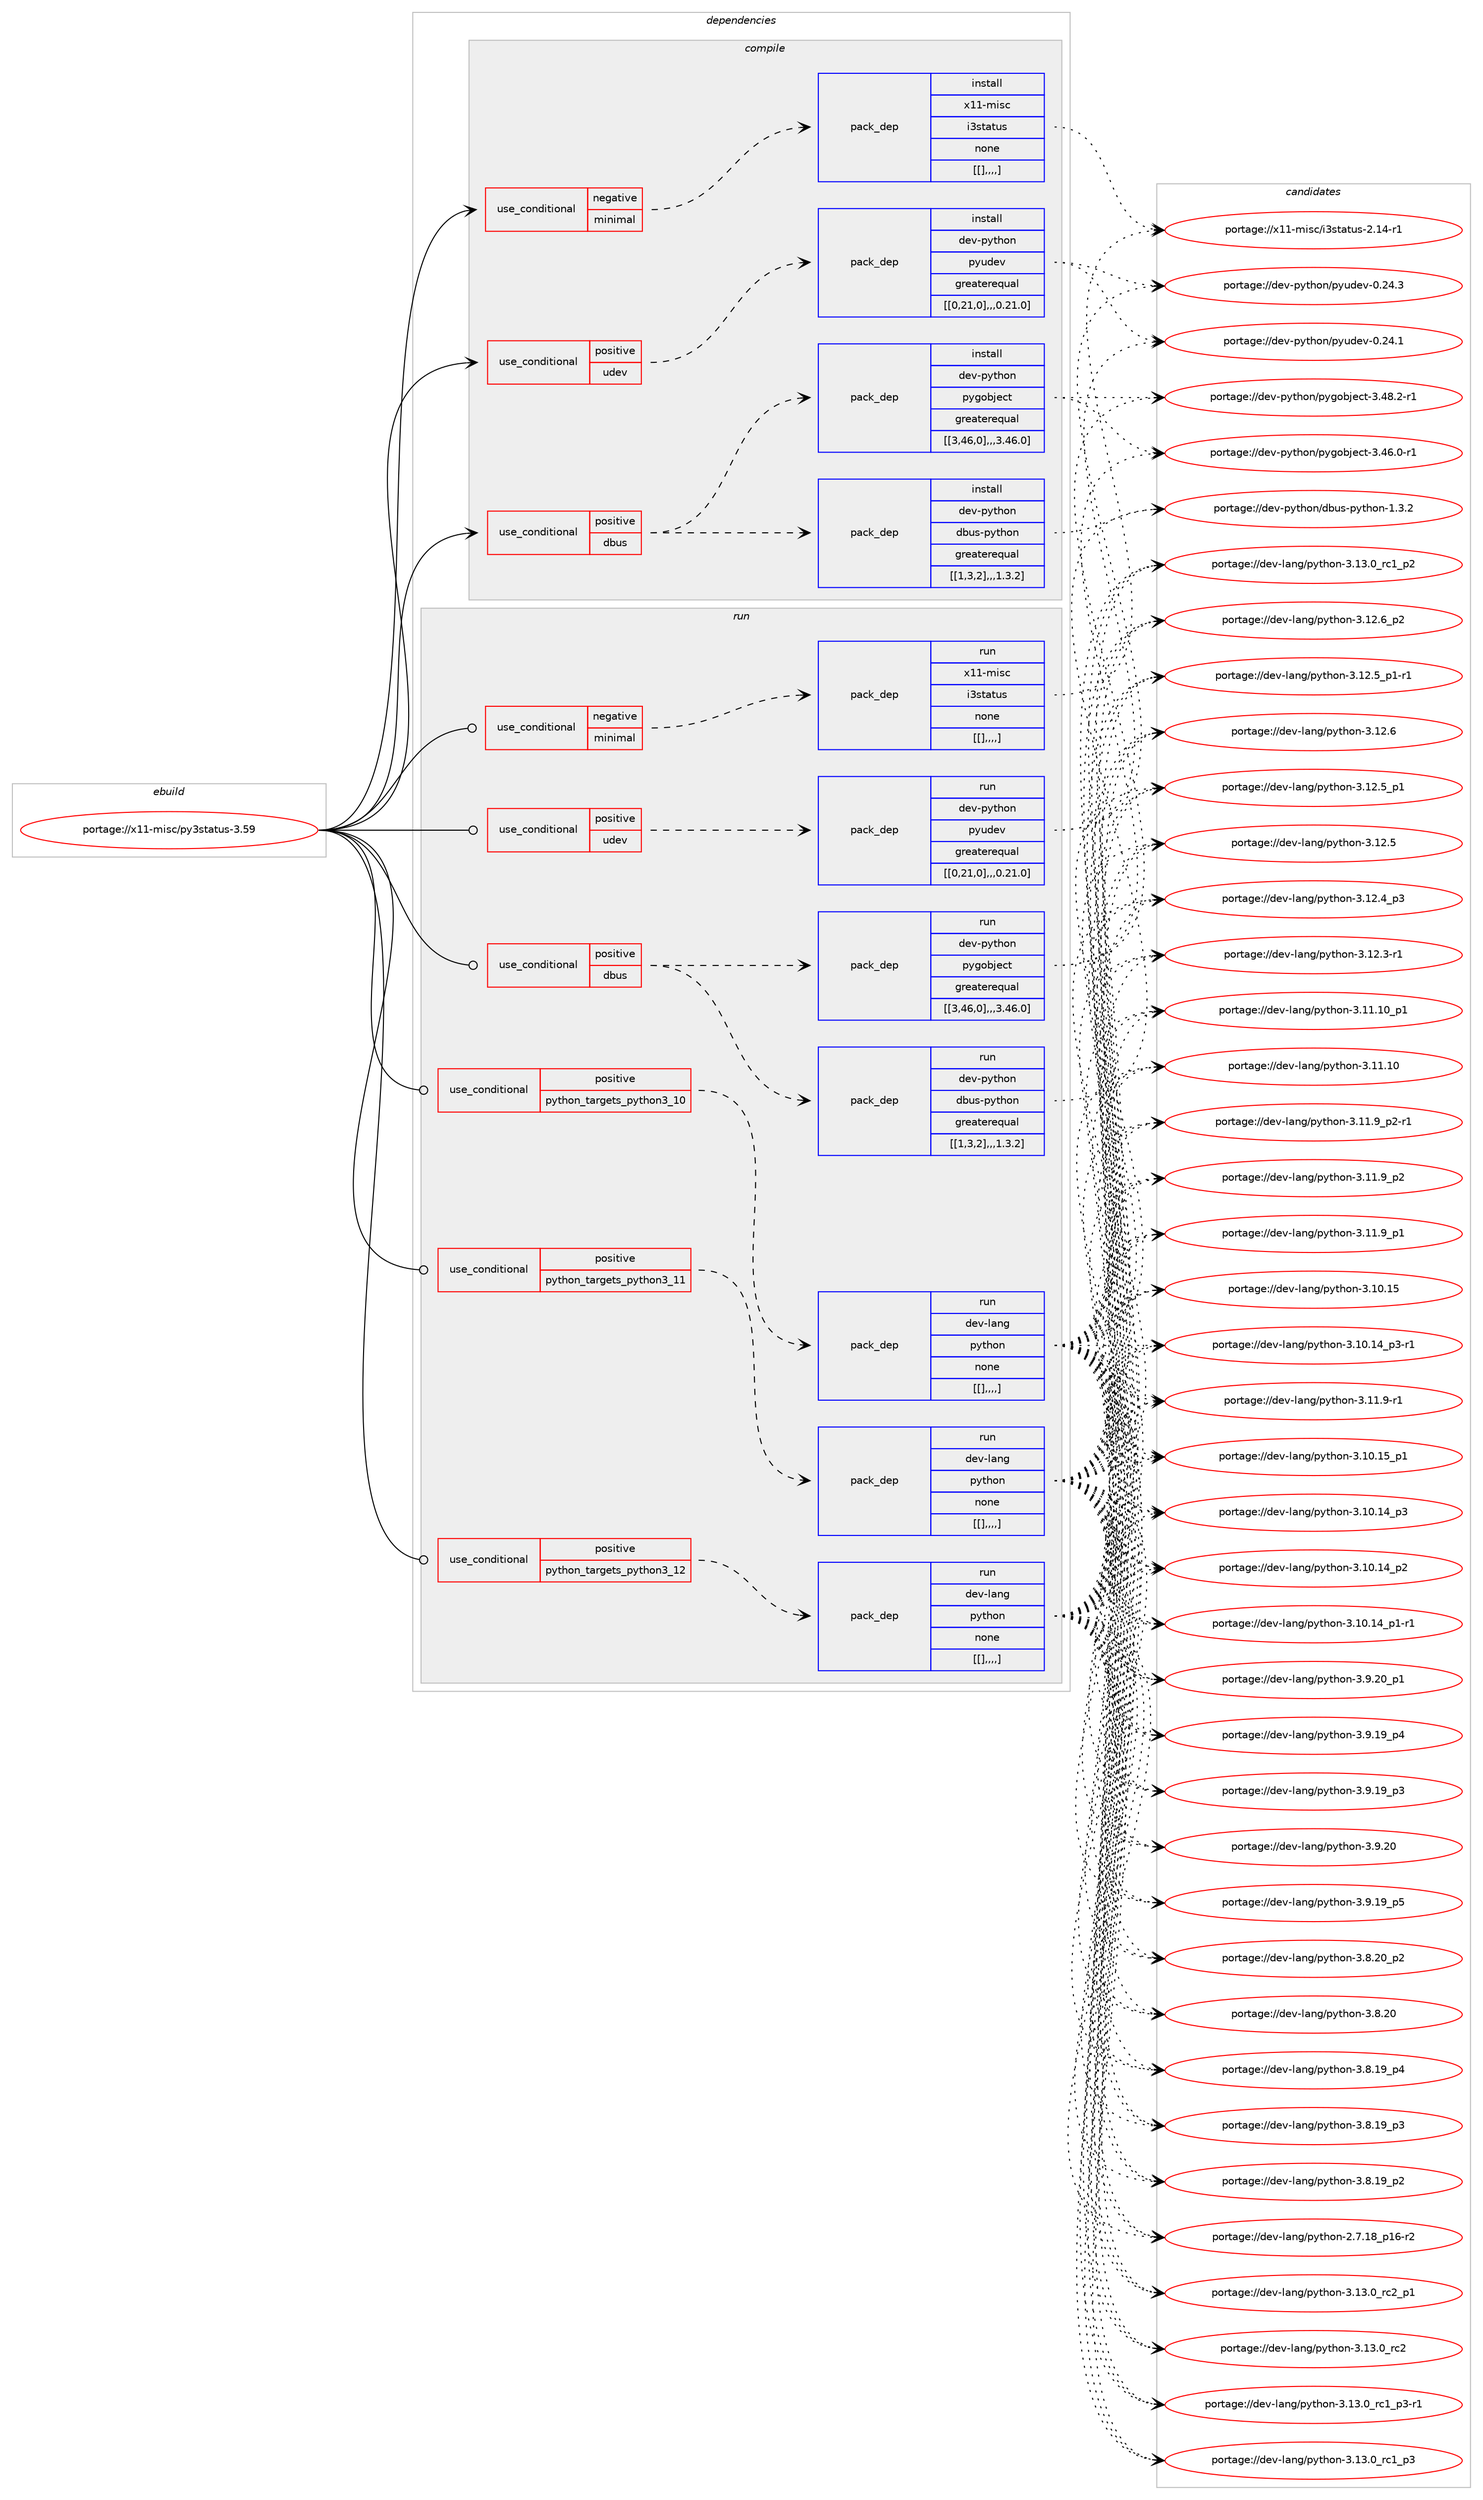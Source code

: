 digraph prolog {

# *************
# Graph options
# *************

newrank=true;
concentrate=true;
compound=true;
graph [rankdir=LR,fontname=Helvetica,fontsize=10,ranksep=1.5];#, ranksep=2.5, nodesep=0.2];
edge  [arrowhead=vee];
node  [fontname=Helvetica,fontsize=10];

# **********
# The ebuild
# **********

subgraph cluster_leftcol {
color=gray;
label=<<i>ebuild</i>>;
id [label="portage://x11-misc/py3status-3.59", color=red, width=4, href="../x11-misc/py3status-3.59.svg"];
}

# ****************
# The dependencies
# ****************

subgraph cluster_midcol {
color=gray;
label=<<i>dependencies</i>>;
subgraph cluster_compile {
fillcolor="#eeeeee";
style=filled;
label=<<i>compile</i>>;
subgraph cond127724 {
dependency475859 [label=<<TABLE BORDER="0" CELLBORDER="1" CELLSPACING="0" CELLPADDING="4"><TR><TD ROWSPAN="3" CELLPADDING="10">use_conditional</TD></TR><TR><TD>negative</TD></TR><TR><TD>minimal</TD></TR></TABLE>>, shape=none, color=red];
subgraph pack344717 {
dependency475860 [label=<<TABLE BORDER="0" CELLBORDER="1" CELLSPACING="0" CELLPADDING="4" WIDTH="220"><TR><TD ROWSPAN="6" CELLPADDING="30">pack_dep</TD></TR><TR><TD WIDTH="110">install</TD></TR><TR><TD>x11-misc</TD></TR><TR><TD>i3status</TD></TR><TR><TD>none</TD></TR><TR><TD>[[],,,,]</TD></TR></TABLE>>, shape=none, color=blue];
}
dependency475859:e -> dependency475860:w [weight=20,style="dashed",arrowhead="vee"];
}
id:e -> dependency475859:w [weight=20,style="solid",arrowhead="vee"];
subgraph cond127725 {
dependency475861 [label=<<TABLE BORDER="0" CELLBORDER="1" CELLSPACING="0" CELLPADDING="4"><TR><TD ROWSPAN="3" CELLPADDING="10">use_conditional</TD></TR><TR><TD>positive</TD></TR><TR><TD>dbus</TD></TR></TABLE>>, shape=none, color=red];
subgraph pack344718 {
dependency475862 [label=<<TABLE BORDER="0" CELLBORDER="1" CELLSPACING="0" CELLPADDING="4" WIDTH="220"><TR><TD ROWSPAN="6" CELLPADDING="30">pack_dep</TD></TR><TR><TD WIDTH="110">install</TD></TR><TR><TD>dev-python</TD></TR><TR><TD>dbus-python</TD></TR><TR><TD>greaterequal</TD></TR><TR><TD>[[1,3,2],,,1.3.2]</TD></TR></TABLE>>, shape=none, color=blue];
}
dependency475861:e -> dependency475862:w [weight=20,style="dashed",arrowhead="vee"];
subgraph pack344719 {
dependency475863 [label=<<TABLE BORDER="0" CELLBORDER="1" CELLSPACING="0" CELLPADDING="4" WIDTH="220"><TR><TD ROWSPAN="6" CELLPADDING="30">pack_dep</TD></TR><TR><TD WIDTH="110">install</TD></TR><TR><TD>dev-python</TD></TR><TR><TD>pygobject</TD></TR><TR><TD>greaterequal</TD></TR><TR><TD>[[3,46,0],,,3.46.0]</TD></TR></TABLE>>, shape=none, color=blue];
}
dependency475861:e -> dependency475863:w [weight=20,style="dashed",arrowhead="vee"];
}
id:e -> dependency475861:w [weight=20,style="solid",arrowhead="vee"];
subgraph cond127726 {
dependency475864 [label=<<TABLE BORDER="0" CELLBORDER="1" CELLSPACING="0" CELLPADDING="4"><TR><TD ROWSPAN="3" CELLPADDING="10">use_conditional</TD></TR><TR><TD>positive</TD></TR><TR><TD>udev</TD></TR></TABLE>>, shape=none, color=red];
subgraph pack344720 {
dependency475865 [label=<<TABLE BORDER="0" CELLBORDER="1" CELLSPACING="0" CELLPADDING="4" WIDTH="220"><TR><TD ROWSPAN="6" CELLPADDING="30">pack_dep</TD></TR><TR><TD WIDTH="110">install</TD></TR><TR><TD>dev-python</TD></TR><TR><TD>pyudev</TD></TR><TR><TD>greaterequal</TD></TR><TR><TD>[[0,21,0],,,0.21.0]</TD></TR></TABLE>>, shape=none, color=blue];
}
dependency475864:e -> dependency475865:w [weight=20,style="dashed",arrowhead="vee"];
}
id:e -> dependency475864:w [weight=20,style="solid",arrowhead="vee"];
}
subgraph cluster_compileandrun {
fillcolor="#eeeeee";
style=filled;
label=<<i>compile and run</i>>;
}
subgraph cluster_run {
fillcolor="#eeeeee";
style=filled;
label=<<i>run</i>>;
subgraph cond127727 {
dependency475866 [label=<<TABLE BORDER="0" CELLBORDER="1" CELLSPACING="0" CELLPADDING="4"><TR><TD ROWSPAN="3" CELLPADDING="10">use_conditional</TD></TR><TR><TD>negative</TD></TR><TR><TD>minimal</TD></TR></TABLE>>, shape=none, color=red];
subgraph pack344721 {
dependency475867 [label=<<TABLE BORDER="0" CELLBORDER="1" CELLSPACING="0" CELLPADDING="4" WIDTH="220"><TR><TD ROWSPAN="6" CELLPADDING="30">pack_dep</TD></TR><TR><TD WIDTH="110">run</TD></TR><TR><TD>x11-misc</TD></TR><TR><TD>i3status</TD></TR><TR><TD>none</TD></TR><TR><TD>[[],,,,]</TD></TR></TABLE>>, shape=none, color=blue];
}
dependency475866:e -> dependency475867:w [weight=20,style="dashed",arrowhead="vee"];
}
id:e -> dependency475866:w [weight=20,style="solid",arrowhead="odot"];
subgraph cond127728 {
dependency475868 [label=<<TABLE BORDER="0" CELLBORDER="1" CELLSPACING="0" CELLPADDING="4"><TR><TD ROWSPAN="3" CELLPADDING="10">use_conditional</TD></TR><TR><TD>positive</TD></TR><TR><TD>dbus</TD></TR></TABLE>>, shape=none, color=red];
subgraph pack344722 {
dependency475869 [label=<<TABLE BORDER="0" CELLBORDER="1" CELLSPACING="0" CELLPADDING="4" WIDTH="220"><TR><TD ROWSPAN="6" CELLPADDING="30">pack_dep</TD></TR><TR><TD WIDTH="110">run</TD></TR><TR><TD>dev-python</TD></TR><TR><TD>dbus-python</TD></TR><TR><TD>greaterequal</TD></TR><TR><TD>[[1,3,2],,,1.3.2]</TD></TR></TABLE>>, shape=none, color=blue];
}
dependency475868:e -> dependency475869:w [weight=20,style="dashed",arrowhead="vee"];
subgraph pack344723 {
dependency475870 [label=<<TABLE BORDER="0" CELLBORDER="1" CELLSPACING="0" CELLPADDING="4" WIDTH="220"><TR><TD ROWSPAN="6" CELLPADDING="30">pack_dep</TD></TR><TR><TD WIDTH="110">run</TD></TR><TR><TD>dev-python</TD></TR><TR><TD>pygobject</TD></TR><TR><TD>greaterequal</TD></TR><TR><TD>[[3,46,0],,,3.46.0]</TD></TR></TABLE>>, shape=none, color=blue];
}
dependency475868:e -> dependency475870:w [weight=20,style="dashed",arrowhead="vee"];
}
id:e -> dependency475868:w [weight=20,style="solid",arrowhead="odot"];
subgraph cond127729 {
dependency475871 [label=<<TABLE BORDER="0" CELLBORDER="1" CELLSPACING="0" CELLPADDING="4"><TR><TD ROWSPAN="3" CELLPADDING="10">use_conditional</TD></TR><TR><TD>positive</TD></TR><TR><TD>python_targets_python3_10</TD></TR></TABLE>>, shape=none, color=red];
subgraph pack344724 {
dependency475872 [label=<<TABLE BORDER="0" CELLBORDER="1" CELLSPACING="0" CELLPADDING="4" WIDTH="220"><TR><TD ROWSPAN="6" CELLPADDING="30">pack_dep</TD></TR><TR><TD WIDTH="110">run</TD></TR><TR><TD>dev-lang</TD></TR><TR><TD>python</TD></TR><TR><TD>none</TD></TR><TR><TD>[[],,,,]</TD></TR></TABLE>>, shape=none, color=blue];
}
dependency475871:e -> dependency475872:w [weight=20,style="dashed",arrowhead="vee"];
}
id:e -> dependency475871:w [weight=20,style="solid",arrowhead="odot"];
subgraph cond127730 {
dependency475873 [label=<<TABLE BORDER="0" CELLBORDER="1" CELLSPACING="0" CELLPADDING="4"><TR><TD ROWSPAN="3" CELLPADDING="10">use_conditional</TD></TR><TR><TD>positive</TD></TR><TR><TD>python_targets_python3_11</TD></TR></TABLE>>, shape=none, color=red];
subgraph pack344725 {
dependency475874 [label=<<TABLE BORDER="0" CELLBORDER="1" CELLSPACING="0" CELLPADDING="4" WIDTH="220"><TR><TD ROWSPAN="6" CELLPADDING="30">pack_dep</TD></TR><TR><TD WIDTH="110">run</TD></TR><TR><TD>dev-lang</TD></TR><TR><TD>python</TD></TR><TR><TD>none</TD></TR><TR><TD>[[],,,,]</TD></TR></TABLE>>, shape=none, color=blue];
}
dependency475873:e -> dependency475874:w [weight=20,style="dashed",arrowhead="vee"];
}
id:e -> dependency475873:w [weight=20,style="solid",arrowhead="odot"];
subgraph cond127731 {
dependency475875 [label=<<TABLE BORDER="0" CELLBORDER="1" CELLSPACING="0" CELLPADDING="4"><TR><TD ROWSPAN="3" CELLPADDING="10">use_conditional</TD></TR><TR><TD>positive</TD></TR><TR><TD>python_targets_python3_12</TD></TR></TABLE>>, shape=none, color=red];
subgraph pack344726 {
dependency475876 [label=<<TABLE BORDER="0" CELLBORDER="1" CELLSPACING="0" CELLPADDING="4" WIDTH="220"><TR><TD ROWSPAN="6" CELLPADDING="30">pack_dep</TD></TR><TR><TD WIDTH="110">run</TD></TR><TR><TD>dev-lang</TD></TR><TR><TD>python</TD></TR><TR><TD>none</TD></TR><TR><TD>[[],,,,]</TD></TR></TABLE>>, shape=none, color=blue];
}
dependency475875:e -> dependency475876:w [weight=20,style="dashed",arrowhead="vee"];
}
id:e -> dependency475875:w [weight=20,style="solid",arrowhead="odot"];
subgraph cond127732 {
dependency475877 [label=<<TABLE BORDER="0" CELLBORDER="1" CELLSPACING="0" CELLPADDING="4"><TR><TD ROWSPAN="3" CELLPADDING="10">use_conditional</TD></TR><TR><TD>positive</TD></TR><TR><TD>udev</TD></TR></TABLE>>, shape=none, color=red];
subgraph pack344727 {
dependency475878 [label=<<TABLE BORDER="0" CELLBORDER="1" CELLSPACING="0" CELLPADDING="4" WIDTH="220"><TR><TD ROWSPAN="6" CELLPADDING="30">pack_dep</TD></TR><TR><TD WIDTH="110">run</TD></TR><TR><TD>dev-python</TD></TR><TR><TD>pyudev</TD></TR><TR><TD>greaterequal</TD></TR><TR><TD>[[0,21,0],,,0.21.0]</TD></TR></TABLE>>, shape=none, color=blue];
}
dependency475877:e -> dependency475878:w [weight=20,style="dashed",arrowhead="vee"];
}
id:e -> dependency475877:w [weight=20,style="solid",arrowhead="odot"];
}
}

# **************
# The candidates
# **************

subgraph cluster_choices {
rank=same;
color=gray;
label=<<i>candidates</i>>;

subgraph choice344717 {
color=black;
nodesep=1;
choice1204949451091051159947105511151169711611711545504649524511449 [label="portage://x11-misc/i3status-2.14-r1", color=red, width=4,href="../x11-misc/i3status-2.14-r1.svg"];
dependency475860:e -> choice1204949451091051159947105511151169711611711545504649524511449:w [style=dotted,weight="100"];
}
subgraph choice344718 {
color=black;
nodesep=1;
choice10010111845112121116104111110471009811711545112121116104111110454946514650 [label="portage://dev-python/dbus-python-1.3.2", color=red, width=4,href="../dev-python/dbus-python-1.3.2.svg"];
dependency475862:e -> choice10010111845112121116104111110471009811711545112121116104111110454946514650:w [style=dotted,weight="100"];
}
subgraph choice344719 {
color=black;
nodesep=1;
choice10010111845112121116104111110471121211031119810610199116455146525646504511449 [label="portage://dev-python/pygobject-3.48.2-r1", color=red, width=4,href="../dev-python/pygobject-3.48.2-r1.svg"];
choice10010111845112121116104111110471121211031119810610199116455146525446484511449 [label="portage://dev-python/pygobject-3.46.0-r1", color=red, width=4,href="../dev-python/pygobject-3.46.0-r1.svg"];
dependency475863:e -> choice10010111845112121116104111110471121211031119810610199116455146525646504511449:w [style=dotted,weight="100"];
dependency475863:e -> choice10010111845112121116104111110471121211031119810610199116455146525446484511449:w [style=dotted,weight="100"];
}
subgraph choice344720 {
color=black;
nodesep=1;
choice100101118451121211161041111104711212111710010111845484650524651 [label="portage://dev-python/pyudev-0.24.3", color=red, width=4,href="../dev-python/pyudev-0.24.3.svg"];
choice100101118451121211161041111104711212111710010111845484650524649 [label="portage://dev-python/pyudev-0.24.1", color=red, width=4,href="../dev-python/pyudev-0.24.1.svg"];
dependency475865:e -> choice100101118451121211161041111104711212111710010111845484650524651:w [style=dotted,weight="100"];
dependency475865:e -> choice100101118451121211161041111104711212111710010111845484650524649:w [style=dotted,weight="100"];
}
subgraph choice344721 {
color=black;
nodesep=1;
choice1204949451091051159947105511151169711611711545504649524511449 [label="portage://x11-misc/i3status-2.14-r1", color=red, width=4,href="../x11-misc/i3status-2.14-r1.svg"];
dependency475867:e -> choice1204949451091051159947105511151169711611711545504649524511449:w [style=dotted,weight="100"];
}
subgraph choice344722 {
color=black;
nodesep=1;
choice10010111845112121116104111110471009811711545112121116104111110454946514650 [label="portage://dev-python/dbus-python-1.3.2", color=red, width=4,href="../dev-python/dbus-python-1.3.2.svg"];
dependency475869:e -> choice10010111845112121116104111110471009811711545112121116104111110454946514650:w [style=dotted,weight="100"];
}
subgraph choice344723 {
color=black;
nodesep=1;
choice10010111845112121116104111110471121211031119810610199116455146525646504511449 [label="portage://dev-python/pygobject-3.48.2-r1", color=red, width=4,href="../dev-python/pygobject-3.48.2-r1.svg"];
choice10010111845112121116104111110471121211031119810610199116455146525446484511449 [label="portage://dev-python/pygobject-3.46.0-r1", color=red, width=4,href="../dev-python/pygobject-3.46.0-r1.svg"];
dependency475870:e -> choice10010111845112121116104111110471121211031119810610199116455146525646504511449:w [style=dotted,weight="100"];
dependency475870:e -> choice10010111845112121116104111110471121211031119810610199116455146525446484511449:w [style=dotted,weight="100"];
}
subgraph choice344724 {
color=black;
nodesep=1;
choice100101118451089711010347112121116104111110455146495146489511499509511249 [label="portage://dev-lang/python-3.13.0_rc2_p1", color=red, width=4,href="../dev-lang/python-3.13.0_rc2_p1.svg"];
choice10010111845108971101034711212111610411111045514649514648951149950 [label="portage://dev-lang/python-3.13.0_rc2", color=red, width=4,href="../dev-lang/python-3.13.0_rc2.svg"];
choice1001011184510897110103471121211161041111104551464951464895114994995112514511449 [label="portage://dev-lang/python-3.13.0_rc1_p3-r1", color=red, width=4,href="../dev-lang/python-3.13.0_rc1_p3-r1.svg"];
choice100101118451089711010347112121116104111110455146495146489511499499511251 [label="portage://dev-lang/python-3.13.0_rc1_p3", color=red, width=4,href="../dev-lang/python-3.13.0_rc1_p3.svg"];
choice100101118451089711010347112121116104111110455146495146489511499499511250 [label="portage://dev-lang/python-3.13.0_rc1_p2", color=red, width=4,href="../dev-lang/python-3.13.0_rc1_p2.svg"];
choice100101118451089711010347112121116104111110455146495046549511250 [label="portage://dev-lang/python-3.12.6_p2", color=red, width=4,href="../dev-lang/python-3.12.6_p2.svg"];
choice10010111845108971101034711212111610411111045514649504654 [label="portage://dev-lang/python-3.12.6", color=red, width=4,href="../dev-lang/python-3.12.6.svg"];
choice1001011184510897110103471121211161041111104551464950465395112494511449 [label="portage://dev-lang/python-3.12.5_p1-r1", color=red, width=4,href="../dev-lang/python-3.12.5_p1-r1.svg"];
choice100101118451089711010347112121116104111110455146495046539511249 [label="portage://dev-lang/python-3.12.5_p1", color=red, width=4,href="../dev-lang/python-3.12.5_p1.svg"];
choice10010111845108971101034711212111610411111045514649504653 [label="portage://dev-lang/python-3.12.5", color=red, width=4,href="../dev-lang/python-3.12.5.svg"];
choice100101118451089711010347112121116104111110455146495046529511251 [label="portage://dev-lang/python-3.12.4_p3", color=red, width=4,href="../dev-lang/python-3.12.4_p3.svg"];
choice100101118451089711010347112121116104111110455146495046514511449 [label="portage://dev-lang/python-3.12.3-r1", color=red, width=4,href="../dev-lang/python-3.12.3-r1.svg"];
choice10010111845108971101034711212111610411111045514649494649489511249 [label="portage://dev-lang/python-3.11.10_p1", color=red, width=4,href="../dev-lang/python-3.11.10_p1.svg"];
choice1001011184510897110103471121211161041111104551464949464948 [label="portage://dev-lang/python-3.11.10", color=red, width=4,href="../dev-lang/python-3.11.10.svg"];
choice1001011184510897110103471121211161041111104551464949465795112504511449 [label="portage://dev-lang/python-3.11.9_p2-r1", color=red, width=4,href="../dev-lang/python-3.11.9_p2-r1.svg"];
choice100101118451089711010347112121116104111110455146494946579511250 [label="portage://dev-lang/python-3.11.9_p2", color=red, width=4,href="../dev-lang/python-3.11.9_p2.svg"];
choice100101118451089711010347112121116104111110455146494946579511249 [label="portage://dev-lang/python-3.11.9_p1", color=red, width=4,href="../dev-lang/python-3.11.9_p1.svg"];
choice100101118451089711010347112121116104111110455146494946574511449 [label="portage://dev-lang/python-3.11.9-r1", color=red, width=4,href="../dev-lang/python-3.11.9-r1.svg"];
choice10010111845108971101034711212111610411111045514649484649539511249 [label="portage://dev-lang/python-3.10.15_p1", color=red, width=4,href="../dev-lang/python-3.10.15_p1.svg"];
choice1001011184510897110103471121211161041111104551464948464953 [label="portage://dev-lang/python-3.10.15", color=red, width=4,href="../dev-lang/python-3.10.15.svg"];
choice100101118451089711010347112121116104111110455146494846495295112514511449 [label="portage://dev-lang/python-3.10.14_p3-r1", color=red, width=4,href="../dev-lang/python-3.10.14_p3-r1.svg"];
choice10010111845108971101034711212111610411111045514649484649529511251 [label="portage://dev-lang/python-3.10.14_p3", color=red, width=4,href="../dev-lang/python-3.10.14_p3.svg"];
choice10010111845108971101034711212111610411111045514649484649529511250 [label="portage://dev-lang/python-3.10.14_p2", color=red, width=4,href="../dev-lang/python-3.10.14_p2.svg"];
choice100101118451089711010347112121116104111110455146494846495295112494511449 [label="portage://dev-lang/python-3.10.14_p1-r1", color=red, width=4,href="../dev-lang/python-3.10.14_p1-r1.svg"];
choice100101118451089711010347112121116104111110455146574650489511249 [label="portage://dev-lang/python-3.9.20_p1", color=red, width=4,href="../dev-lang/python-3.9.20_p1.svg"];
choice10010111845108971101034711212111610411111045514657465048 [label="portage://dev-lang/python-3.9.20", color=red, width=4,href="../dev-lang/python-3.9.20.svg"];
choice100101118451089711010347112121116104111110455146574649579511253 [label="portage://dev-lang/python-3.9.19_p5", color=red, width=4,href="../dev-lang/python-3.9.19_p5.svg"];
choice100101118451089711010347112121116104111110455146574649579511252 [label="portage://dev-lang/python-3.9.19_p4", color=red, width=4,href="../dev-lang/python-3.9.19_p4.svg"];
choice100101118451089711010347112121116104111110455146574649579511251 [label="portage://dev-lang/python-3.9.19_p3", color=red, width=4,href="../dev-lang/python-3.9.19_p3.svg"];
choice100101118451089711010347112121116104111110455146564650489511250 [label="portage://dev-lang/python-3.8.20_p2", color=red, width=4,href="../dev-lang/python-3.8.20_p2.svg"];
choice10010111845108971101034711212111610411111045514656465048 [label="portage://dev-lang/python-3.8.20", color=red, width=4,href="../dev-lang/python-3.8.20.svg"];
choice100101118451089711010347112121116104111110455146564649579511252 [label="portage://dev-lang/python-3.8.19_p4", color=red, width=4,href="../dev-lang/python-3.8.19_p4.svg"];
choice100101118451089711010347112121116104111110455146564649579511251 [label="portage://dev-lang/python-3.8.19_p3", color=red, width=4,href="../dev-lang/python-3.8.19_p3.svg"];
choice100101118451089711010347112121116104111110455146564649579511250 [label="portage://dev-lang/python-3.8.19_p2", color=red, width=4,href="../dev-lang/python-3.8.19_p2.svg"];
choice100101118451089711010347112121116104111110455046554649569511249544511450 [label="portage://dev-lang/python-2.7.18_p16-r2", color=red, width=4,href="../dev-lang/python-2.7.18_p16-r2.svg"];
dependency475872:e -> choice100101118451089711010347112121116104111110455146495146489511499509511249:w [style=dotted,weight="100"];
dependency475872:e -> choice10010111845108971101034711212111610411111045514649514648951149950:w [style=dotted,weight="100"];
dependency475872:e -> choice1001011184510897110103471121211161041111104551464951464895114994995112514511449:w [style=dotted,weight="100"];
dependency475872:e -> choice100101118451089711010347112121116104111110455146495146489511499499511251:w [style=dotted,weight="100"];
dependency475872:e -> choice100101118451089711010347112121116104111110455146495146489511499499511250:w [style=dotted,weight="100"];
dependency475872:e -> choice100101118451089711010347112121116104111110455146495046549511250:w [style=dotted,weight="100"];
dependency475872:e -> choice10010111845108971101034711212111610411111045514649504654:w [style=dotted,weight="100"];
dependency475872:e -> choice1001011184510897110103471121211161041111104551464950465395112494511449:w [style=dotted,weight="100"];
dependency475872:e -> choice100101118451089711010347112121116104111110455146495046539511249:w [style=dotted,weight="100"];
dependency475872:e -> choice10010111845108971101034711212111610411111045514649504653:w [style=dotted,weight="100"];
dependency475872:e -> choice100101118451089711010347112121116104111110455146495046529511251:w [style=dotted,weight="100"];
dependency475872:e -> choice100101118451089711010347112121116104111110455146495046514511449:w [style=dotted,weight="100"];
dependency475872:e -> choice10010111845108971101034711212111610411111045514649494649489511249:w [style=dotted,weight="100"];
dependency475872:e -> choice1001011184510897110103471121211161041111104551464949464948:w [style=dotted,weight="100"];
dependency475872:e -> choice1001011184510897110103471121211161041111104551464949465795112504511449:w [style=dotted,weight="100"];
dependency475872:e -> choice100101118451089711010347112121116104111110455146494946579511250:w [style=dotted,weight="100"];
dependency475872:e -> choice100101118451089711010347112121116104111110455146494946579511249:w [style=dotted,weight="100"];
dependency475872:e -> choice100101118451089711010347112121116104111110455146494946574511449:w [style=dotted,weight="100"];
dependency475872:e -> choice10010111845108971101034711212111610411111045514649484649539511249:w [style=dotted,weight="100"];
dependency475872:e -> choice1001011184510897110103471121211161041111104551464948464953:w [style=dotted,weight="100"];
dependency475872:e -> choice100101118451089711010347112121116104111110455146494846495295112514511449:w [style=dotted,weight="100"];
dependency475872:e -> choice10010111845108971101034711212111610411111045514649484649529511251:w [style=dotted,weight="100"];
dependency475872:e -> choice10010111845108971101034711212111610411111045514649484649529511250:w [style=dotted,weight="100"];
dependency475872:e -> choice100101118451089711010347112121116104111110455146494846495295112494511449:w [style=dotted,weight="100"];
dependency475872:e -> choice100101118451089711010347112121116104111110455146574650489511249:w [style=dotted,weight="100"];
dependency475872:e -> choice10010111845108971101034711212111610411111045514657465048:w [style=dotted,weight="100"];
dependency475872:e -> choice100101118451089711010347112121116104111110455146574649579511253:w [style=dotted,weight="100"];
dependency475872:e -> choice100101118451089711010347112121116104111110455146574649579511252:w [style=dotted,weight="100"];
dependency475872:e -> choice100101118451089711010347112121116104111110455146574649579511251:w [style=dotted,weight="100"];
dependency475872:e -> choice100101118451089711010347112121116104111110455146564650489511250:w [style=dotted,weight="100"];
dependency475872:e -> choice10010111845108971101034711212111610411111045514656465048:w [style=dotted,weight="100"];
dependency475872:e -> choice100101118451089711010347112121116104111110455146564649579511252:w [style=dotted,weight="100"];
dependency475872:e -> choice100101118451089711010347112121116104111110455146564649579511251:w [style=dotted,weight="100"];
dependency475872:e -> choice100101118451089711010347112121116104111110455146564649579511250:w [style=dotted,weight="100"];
dependency475872:e -> choice100101118451089711010347112121116104111110455046554649569511249544511450:w [style=dotted,weight="100"];
}
subgraph choice344725 {
color=black;
nodesep=1;
choice100101118451089711010347112121116104111110455146495146489511499509511249 [label="portage://dev-lang/python-3.13.0_rc2_p1", color=red, width=4,href="../dev-lang/python-3.13.0_rc2_p1.svg"];
choice10010111845108971101034711212111610411111045514649514648951149950 [label="portage://dev-lang/python-3.13.0_rc2", color=red, width=4,href="../dev-lang/python-3.13.0_rc2.svg"];
choice1001011184510897110103471121211161041111104551464951464895114994995112514511449 [label="portage://dev-lang/python-3.13.0_rc1_p3-r1", color=red, width=4,href="../dev-lang/python-3.13.0_rc1_p3-r1.svg"];
choice100101118451089711010347112121116104111110455146495146489511499499511251 [label="portage://dev-lang/python-3.13.0_rc1_p3", color=red, width=4,href="../dev-lang/python-3.13.0_rc1_p3.svg"];
choice100101118451089711010347112121116104111110455146495146489511499499511250 [label="portage://dev-lang/python-3.13.0_rc1_p2", color=red, width=4,href="../dev-lang/python-3.13.0_rc1_p2.svg"];
choice100101118451089711010347112121116104111110455146495046549511250 [label="portage://dev-lang/python-3.12.6_p2", color=red, width=4,href="../dev-lang/python-3.12.6_p2.svg"];
choice10010111845108971101034711212111610411111045514649504654 [label="portage://dev-lang/python-3.12.6", color=red, width=4,href="../dev-lang/python-3.12.6.svg"];
choice1001011184510897110103471121211161041111104551464950465395112494511449 [label="portage://dev-lang/python-3.12.5_p1-r1", color=red, width=4,href="../dev-lang/python-3.12.5_p1-r1.svg"];
choice100101118451089711010347112121116104111110455146495046539511249 [label="portage://dev-lang/python-3.12.5_p1", color=red, width=4,href="../dev-lang/python-3.12.5_p1.svg"];
choice10010111845108971101034711212111610411111045514649504653 [label="portage://dev-lang/python-3.12.5", color=red, width=4,href="../dev-lang/python-3.12.5.svg"];
choice100101118451089711010347112121116104111110455146495046529511251 [label="portage://dev-lang/python-3.12.4_p3", color=red, width=4,href="../dev-lang/python-3.12.4_p3.svg"];
choice100101118451089711010347112121116104111110455146495046514511449 [label="portage://dev-lang/python-3.12.3-r1", color=red, width=4,href="../dev-lang/python-3.12.3-r1.svg"];
choice10010111845108971101034711212111610411111045514649494649489511249 [label="portage://dev-lang/python-3.11.10_p1", color=red, width=4,href="../dev-lang/python-3.11.10_p1.svg"];
choice1001011184510897110103471121211161041111104551464949464948 [label="portage://dev-lang/python-3.11.10", color=red, width=4,href="../dev-lang/python-3.11.10.svg"];
choice1001011184510897110103471121211161041111104551464949465795112504511449 [label="portage://dev-lang/python-3.11.9_p2-r1", color=red, width=4,href="../dev-lang/python-3.11.9_p2-r1.svg"];
choice100101118451089711010347112121116104111110455146494946579511250 [label="portage://dev-lang/python-3.11.9_p2", color=red, width=4,href="../dev-lang/python-3.11.9_p2.svg"];
choice100101118451089711010347112121116104111110455146494946579511249 [label="portage://dev-lang/python-3.11.9_p1", color=red, width=4,href="../dev-lang/python-3.11.9_p1.svg"];
choice100101118451089711010347112121116104111110455146494946574511449 [label="portage://dev-lang/python-3.11.9-r1", color=red, width=4,href="../dev-lang/python-3.11.9-r1.svg"];
choice10010111845108971101034711212111610411111045514649484649539511249 [label="portage://dev-lang/python-3.10.15_p1", color=red, width=4,href="../dev-lang/python-3.10.15_p1.svg"];
choice1001011184510897110103471121211161041111104551464948464953 [label="portage://dev-lang/python-3.10.15", color=red, width=4,href="../dev-lang/python-3.10.15.svg"];
choice100101118451089711010347112121116104111110455146494846495295112514511449 [label="portage://dev-lang/python-3.10.14_p3-r1", color=red, width=4,href="../dev-lang/python-3.10.14_p3-r1.svg"];
choice10010111845108971101034711212111610411111045514649484649529511251 [label="portage://dev-lang/python-3.10.14_p3", color=red, width=4,href="../dev-lang/python-3.10.14_p3.svg"];
choice10010111845108971101034711212111610411111045514649484649529511250 [label="portage://dev-lang/python-3.10.14_p2", color=red, width=4,href="../dev-lang/python-3.10.14_p2.svg"];
choice100101118451089711010347112121116104111110455146494846495295112494511449 [label="portage://dev-lang/python-3.10.14_p1-r1", color=red, width=4,href="../dev-lang/python-3.10.14_p1-r1.svg"];
choice100101118451089711010347112121116104111110455146574650489511249 [label="portage://dev-lang/python-3.9.20_p1", color=red, width=4,href="../dev-lang/python-3.9.20_p1.svg"];
choice10010111845108971101034711212111610411111045514657465048 [label="portage://dev-lang/python-3.9.20", color=red, width=4,href="../dev-lang/python-3.9.20.svg"];
choice100101118451089711010347112121116104111110455146574649579511253 [label="portage://dev-lang/python-3.9.19_p5", color=red, width=4,href="../dev-lang/python-3.9.19_p5.svg"];
choice100101118451089711010347112121116104111110455146574649579511252 [label="portage://dev-lang/python-3.9.19_p4", color=red, width=4,href="../dev-lang/python-3.9.19_p4.svg"];
choice100101118451089711010347112121116104111110455146574649579511251 [label="portage://dev-lang/python-3.9.19_p3", color=red, width=4,href="../dev-lang/python-3.9.19_p3.svg"];
choice100101118451089711010347112121116104111110455146564650489511250 [label="portage://dev-lang/python-3.8.20_p2", color=red, width=4,href="../dev-lang/python-3.8.20_p2.svg"];
choice10010111845108971101034711212111610411111045514656465048 [label="portage://dev-lang/python-3.8.20", color=red, width=4,href="../dev-lang/python-3.8.20.svg"];
choice100101118451089711010347112121116104111110455146564649579511252 [label="portage://dev-lang/python-3.8.19_p4", color=red, width=4,href="../dev-lang/python-3.8.19_p4.svg"];
choice100101118451089711010347112121116104111110455146564649579511251 [label="portage://dev-lang/python-3.8.19_p3", color=red, width=4,href="../dev-lang/python-3.8.19_p3.svg"];
choice100101118451089711010347112121116104111110455146564649579511250 [label="portage://dev-lang/python-3.8.19_p2", color=red, width=4,href="../dev-lang/python-3.8.19_p2.svg"];
choice100101118451089711010347112121116104111110455046554649569511249544511450 [label="portage://dev-lang/python-2.7.18_p16-r2", color=red, width=4,href="../dev-lang/python-2.7.18_p16-r2.svg"];
dependency475874:e -> choice100101118451089711010347112121116104111110455146495146489511499509511249:w [style=dotted,weight="100"];
dependency475874:e -> choice10010111845108971101034711212111610411111045514649514648951149950:w [style=dotted,weight="100"];
dependency475874:e -> choice1001011184510897110103471121211161041111104551464951464895114994995112514511449:w [style=dotted,weight="100"];
dependency475874:e -> choice100101118451089711010347112121116104111110455146495146489511499499511251:w [style=dotted,weight="100"];
dependency475874:e -> choice100101118451089711010347112121116104111110455146495146489511499499511250:w [style=dotted,weight="100"];
dependency475874:e -> choice100101118451089711010347112121116104111110455146495046549511250:w [style=dotted,weight="100"];
dependency475874:e -> choice10010111845108971101034711212111610411111045514649504654:w [style=dotted,weight="100"];
dependency475874:e -> choice1001011184510897110103471121211161041111104551464950465395112494511449:w [style=dotted,weight="100"];
dependency475874:e -> choice100101118451089711010347112121116104111110455146495046539511249:w [style=dotted,weight="100"];
dependency475874:e -> choice10010111845108971101034711212111610411111045514649504653:w [style=dotted,weight="100"];
dependency475874:e -> choice100101118451089711010347112121116104111110455146495046529511251:w [style=dotted,weight="100"];
dependency475874:e -> choice100101118451089711010347112121116104111110455146495046514511449:w [style=dotted,weight="100"];
dependency475874:e -> choice10010111845108971101034711212111610411111045514649494649489511249:w [style=dotted,weight="100"];
dependency475874:e -> choice1001011184510897110103471121211161041111104551464949464948:w [style=dotted,weight="100"];
dependency475874:e -> choice1001011184510897110103471121211161041111104551464949465795112504511449:w [style=dotted,weight="100"];
dependency475874:e -> choice100101118451089711010347112121116104111110455146494946579511250:w [style=dotted,weight="100"];
dependency475874:e -> choice100101118451089711010347112121116104111110455146494946579511249:w [style=dotted,weight="100"];
dependency475874:e -> choice100101118451089711010347112121116104111110455146494946574511449:w [style=dotted,weight="100"];
dependency475874:e -> choice10010111845108971101034711212111610411111045514649484649539511249:w [style=dotted,weight="100"];
dependency475874:e -> choice1001011184510897110103471121211161041111104551464948464953:w [style=dotted,weight="100"];
dependency475874:e -> choice100101118451089711010347112121116104111110455146494846495295112514511449:w [style=dotted,weight="100"];
dependency475874:e -> choice10010111845108971101034711212111610411111045514649484649529511251:w [style=dotted,weight="100"];
dependency475874:e -> choice10010111845108971101034711212111610411111045514649484649529511250:w [style=dotted,weight="100"];
dependency475874:e -> choice100101118451089711010347112121116104111110455146494846495295112494511449:w [style=dotted,weight="100"];
dependency475874:e -> choice100101118451089711010347112121116104111110455146574650489511249:w [style=dotted,weight="100"];
dependency475874:e -> choice10010111845108971101034711212111610411111045514657465048:w [style=dotted,weight="100"];
dependency475874:e -> choice100101118451089711010347112121116104111110455146574649579511253:w [style=dotted,weight="100"];
dependency475874:e -> choice100101118451089711010347112121116104111110455146574649579511252:w [style=dotted,weight="100"];
dependency475874:e -> choice100101118451089711010347112121116104111110455146574649579511251:w [style=dotted,weight="100"];
dependency475874:e -> choice100101118451089711010347112121116104111110455146564650489511250:w [style=dotted,weight="100"];
dependency475874:e -> choice10010111845108971101034711212111610411111045514656465048:w [style=dotted,weight="100"];
dependency475874:e -> choice100101118451089711010347112121116104111110455146564649579511252:w [style=dotted,weight="100"];
dependency475874:e -> choice100101118451089711010347112121116104111110455146564649579511251:w [style=dotted,weight="100"];
dependency475874:e -> choice100101118451089711010347112121116104111110455146564649579511250:w [style=dotted,weight="100"];
dependency475874:e -> choice100101118451089711010347112121116104111110455046554649569511249544511450:w [style=dotted,weight="100"];
}
subgraph choice344726 {
color=black;
nodesep=1;
choice100101118451089711010347112121116104111110455146495146489511499509511249 [label="portage://dev-lang/python-3.13.0_rc2_p1", color=red, width=4,href="../dev-lang/python-3.13.0_rc2_p1.svg"];
choice10010111845108971101034711212111610411111045514649514648951149950 [label="portage://dev-lang/python-3.13.0_rc2", color=red, width=4,href="../dev-lang/python-3.13.0_rc2.svg"];
choice1001011184510897110103471121211161041111104551464951464895114994995112514511449 [label="portage://dev-lang/python-3.13.0_rc1_p3-r1", color=red, width=4,href="../dev-lang/python-3.13.0_rc1_p3-r1.svg"];
choice100101118451089711010347112121116104111110455146495146489511499499511251 [label="portage://dev-lang/python-3.13.0_rc1_p3", color=red, width=4,href="../dev-lang/python-3.13.0_rc1_p3.svg"];
choice100101118451089711010347112121116104111110455146495146489511499499511250 [label="portage://dev-lang/python-3.13.0_rc1_p2", color=red, width=4,href="../dev-lang/python-3.13.0_rc1_p2.svg"];
choice100101118451089711010347112121116104111110455146495046549511250 [label="portage://dev-lang/python-3.12.6_p2", color=red, width=4,href="../dev-lang/python-3.12.6_p2.svg"];
choice10010111845108971101034711212111610411111045514649504654 [label="portage://dev-lang/python-3.12.6", color=red, width=4,href="../dev-lang/python-3.12.6.svg"];
choice1001011184510897110103471121211161041111104551464950465395112494511449 [label="portage://dev-lang/python-3.12.5_p1-r1", color=red, width=4,href="../dev-lang/python-3.12.5_p1-r1.svg"];
choice100101118451089711010347112121116104111110455146495046539511249 [label="portage://dev-lang/python-3.12.5_p1", color=red, width=4,href="../dev-lang/python-3.12.5_p1.svg"];
choice10010111845108971101034711212111610411111045514649504653 [label="portage://dev-lang/python-3.12.5", color=red, width=4,href="../dev-lang/python-3.12.5.svg"];
choice100101118451089711010347112121116104111110455146495046529511251 [label="portage://dev-lang/python-3.12.4_p3", color=red, width=4,href="../dev-lang/python-3.12.4_p3.svg"];
choice100101118451089711010347112121116104111110455146495046514511449 [label="portage://dev-lang/python-3.12.3-r1", color=red, width=4,href="../dev-lang/python-3.12.3-r1.svg"];
choice10010111845108971101034711212111610411111045514649494649489511249 [label="portage://dev-lang/python-3.11.10_p1", color=red, width=4,href="../dev-lang/python-3.11.10_p1.svg"];
choice1001011184510897110103471121211161041111104551464949464948 [label="portage://dev-lang/python-3.11.10", color=red, width=4,href="../dev-lang/python-3.11.10.svg"];
choice1001011184510897110103471121211161041111104551464949465795112504511449 [label="portage://dev-lang/python-3.11.9_p2-r1", color=red, width=4,href="../dev-lang/python-3.11.9_p2-r1.svg"];
choice100101118451089711010347112121116104111110455146494946579511250 [label="portage://dev-lang/python-3.11.9_p2", color=red, width=4,href="../dev-lang/python-3.11.9_p2.svg"];
choice100101118451089711010347112121116104111110455146494946579511249 [label="portage://dev-lang/python-3.11.9_p1", color=red, width=4,href="../dev-lang/python-3.11.9_p1.svg"];
choice100101118451089711010347112121116104111110455146494946574511449 [label="portage://dev-lang/python-3.11.9-r1", color=red, width=4,href="../dev-lang/python-3.11.9-r1.svg"];
choice10010111845108971101034711212111610411111045514649484649539511249 [label="portage://dev-lang/python-3.10.15_p1", color=red, width=4,href="../dev-lang/python-3.10.15_p1.svg"];
choice1001011184510897110103471121211161041111104551464948464953 [label="portage://dev-lang/python-3.10.15", color=red, width=4,href="../dev-lang/python-3.10.15.svg"];
choice100101118451089711010347112121116104111110455146494846495295112514511449 [label="portage://dev-lang/python-3.10.14_p3-r1", color=red, width=4,href="../dev-lang/python-3.10.14_p3-r1.svg"];
choice10010111845108971101034711212111610411111045514649484649529511251 [label="portage://dev-lang/python-3.10.14_p3", color=red, width=4,href="../dev-lang/python-3.10.14_p3.svg"];
choice10010111845108971101034711212111610411111045514649484649529511250 [label="portage://dev-lang/python-3.10.14_p2", color=red, width=4,href="../dev-lang/python-3.10.14_p2.svg"];
choice100101118451089711010347112121116104111110455146494846495295112494511449 [label="portage://dev-lang/python-3.10.14_p1-r1", color=red, width=4,href="../dev-lang/python-3.10.14_p1-r1.svg"];
choice100101118451089711010347112121116104111110455146574650489511249 [label="portage://dev-lang/python-3.9.20_p1", color=red, width=4,href="../dev-lang/python-3.9.20_p1.svg"];
choice10010111845108971101034711212111610411111045514657465048 [label="portage://dev-lang/python-3.9.20", color=red, width=4,href="../dev-lang/python-3.9.20.svg"];
choice100101118451089711010347112121116104111110455146574649579511253 [label="portage://dev-lang/python-3.9.19_p5", color=red, width=4,href="../dev-lang/python-3.9.19_p5.svg"];
choice100101118451089711010347112121116104111110455146574649579511252 [label="portage://dev-lang/python-3.9.19_p4", color=red, width=4,href="../dev-lang/python-3.9.19_p4.svg"];
choice100101118451089711010347112121116104111110455146574649579511251 [label="portage://dev-lang/python-3.9.19_p3", color=red, width=4,href="../dev-lang/python-3.9.19_p3.svg"];
choice100101118451089711010347112121116104111110455146564650489511250 [label="portage://dev-lang/python-3.8.20_p2", color=red, width=4,href="../dev-lang/python-3.8.20_p2.svg"];
choice10010111845108971101034711212111610411111045514656465048 [label="portage://dev-lang/python-3.8.20", color=red, width=4,href="../dev-lang/python-3.8.20.svg"];
choice100101118451089711010347112121116104111110455146564649579511252 [label="portage://dev-lang/python-3.8.19_p4", color=red, width=4,href="../dev-lang/python-3.8.19_p4.svg"];
choice100101118451089711010347112121116104111110455146564649579511251 [label="portage://dev-lang/python-3.8.19_p3", color=red, width=4,href="../dev-lang/python-3.8.19_p3.svg"];
choice100101118451089711010347112121116104111110455146564649579511250 [label="portage://dev-lang/python-3.8.19_p2", color=red, width=4,href="../dev-lang/python-3.8.19_p2.svg"];
choice100101118451089711010347112121116104111110455046554649569511249544511450 [label="portage://dev-lang/python-2.7.18_p16-r2", color=red, width=4,href="../dev-lang/python-2.7.18_p16-r2.svg"];
dependency475876:e -> choice100101118451089711010347112121116104111110455146495146489511499509511249:w [style=dotted,weight="100"];
dependency475876:e -> choice10010111845108971101034711212111610411111045514649514648951149950:w [style=dotted,weight="100"];
dependency475876:e -> choice1001011184510897110103471121211161041111104551464951464895114994995112514511449:w [style=dotted,weight="100"];
dependency475876:e -> choice100101118451089711010347112121116104111110455146495146489511499499511251:w [style=dotted,weight="100"];
dependency475876:e -> choice100101118451089711010347112121116104111110455146495146489511499499511250:w [style=dotted,weight="100"];
dependency475876:e -> choice100101118451089711010347112121116104111110455146495046549511250:w [style=dotted,weight="100"];
dependency475876:e -> choice10010111845108971101034711212111610411111045514649504654:w [style=dotted,weight="100"];
dependency475876:e -> choice1001011184510897110103471121211161041111104551464950465395112494511449:w [style=dotted,weight="100"];
dependency475876:e -> choice100101118451089711010347112121116104111110455146495046539511249:w [style=dotted,weight="100"];
dependency475876:e -> choice10010111845108971101034711212111610411111045514649504653:w [style=dotted,weight="100"];
dependency475876:e -> choice100101118451089711010347112121116104111110455146495046529511251:w [style=dotted,weight="100"];
dependency475876:e -> choice100101118451089711010347112121116104111110455146495046514511449:w [style=dotted,weight="100"];
dependency475876:e -> choice10010111845108971101034711212111610411111045514649494649489511249:w [style=dotted,weight="100"];
dependency475876:e -> choice1001011184510897110103471121211161041111104551464949464948:w [style=dotted,weight="100"];
dependency475876:e -> choice1001011184510897110103471121211161041111104551464949465795112504511449:w [style=dotted,weight="100"];
dependency475876:e -> choice100101118451089711010347112121116104111110455146494946579511250:w [style=dotted,weight="100"];
dependency475876:e -> choice100101118451089711010347112121116104111110455146494946579511249:w [style=dotted,weight="100"];
dependency475876:e -> choice100101118451089711010347112121116104111110455146494946574511449:w [style=dotted,weight="100"];
dependency475876:e -> choice10010111845108971101034711212111610411111045514649484649539511249:w [style=dotted,weight="100"];
dependency475876:e -> choice1001011184510897110103471121211161041111104551464948464953:w [style=dotted,weight="100"];
dependency475876:e -> choice100101118451089711010347112121116104111110455146494846495295112514511449:w [style=dotted,weight="100"];
dependency475876:e -> choice10010111845108971101034711212111610411111045514649484649529511251:w [style=dotted,weight="100"];
dependency475876:e -> choice10010111845108971101034711212111610411111045514649484649529511250:w [style=dotted,weight="100"];
dependency475876:e -> choice100101118451089711010347112121116104111110455146494846495295112494511449:w [style=dotted,weight="100"];
dependency475876:e -> choice100101118451089711010347112121116104111110455146574650489511249:w [style=dotted,weight="100"];
dependency475876:e -> choice10010111845108971101034711212111610411111045514657465048:w [style=dotted,weight="100"];
dependency475876:e -> choice100101118451089711010347112121116104111110455146574649579511253:w [style=dotted,weight="100"];
dependency475876:e -> choice100101118451089711010347112121116104111110455146574649579511252:w [style=dotted,weight="100"];
dependency475876:e -> choice100101118451089711010347112121116104111110455146574649579511251:w [style=dotted,weight="100"];
dependency475876:e -> choice100101118451089711010347112121116104111110455146564650489511250:w [style=dotted,weight="100"];
dependency475876:e -> choice10010111845108971101034711212111610411111045514656465048:w [style=dotted,weight="100"];
dependency475876:e -> choice100101118451089711010347112121116104111110455146564649579511252:w [style=dotted,weight="100"];
dependency475876:e -> choice100101118451089711010347112121116104111110455146564649579511251:w [style=dotted,weight="100"];
dependency475876:e -> choice100101118451089711010347112121116104111110455146564649579511250:w [style=dotted,weight="100"];
dependency475876:e -> choice100101118451089711010347112121116104111110455046554649569511249544511450:w [style=dotted,weight="100"];
}
subgraph choice344727 {
color=black;
nodesep=1;
choice100101118451121211161041111104711212111710010111845484650524651 [label="portage://dev-python/pyudev-0.24.3", color=red, width=4,href="../dev-python/pyudev-0.24.3.svg"];
choice100101118451121211161041111104711212111710010111845484650524649 [label="portage://dev-python/pyudev-0.24.1", color=red, width=4,href="../dev-python/pyudev-0.24.1.svg"];
dependency475878:e -> choice100101118451121211161041111104711212111710010111845484650524651:w [style=dotted,weight="100"];
dependency475878:e -> choice100101118451121211161041111104711212111710010111845484650524649:w [style=dotted,weight="100"];
}
}

}

